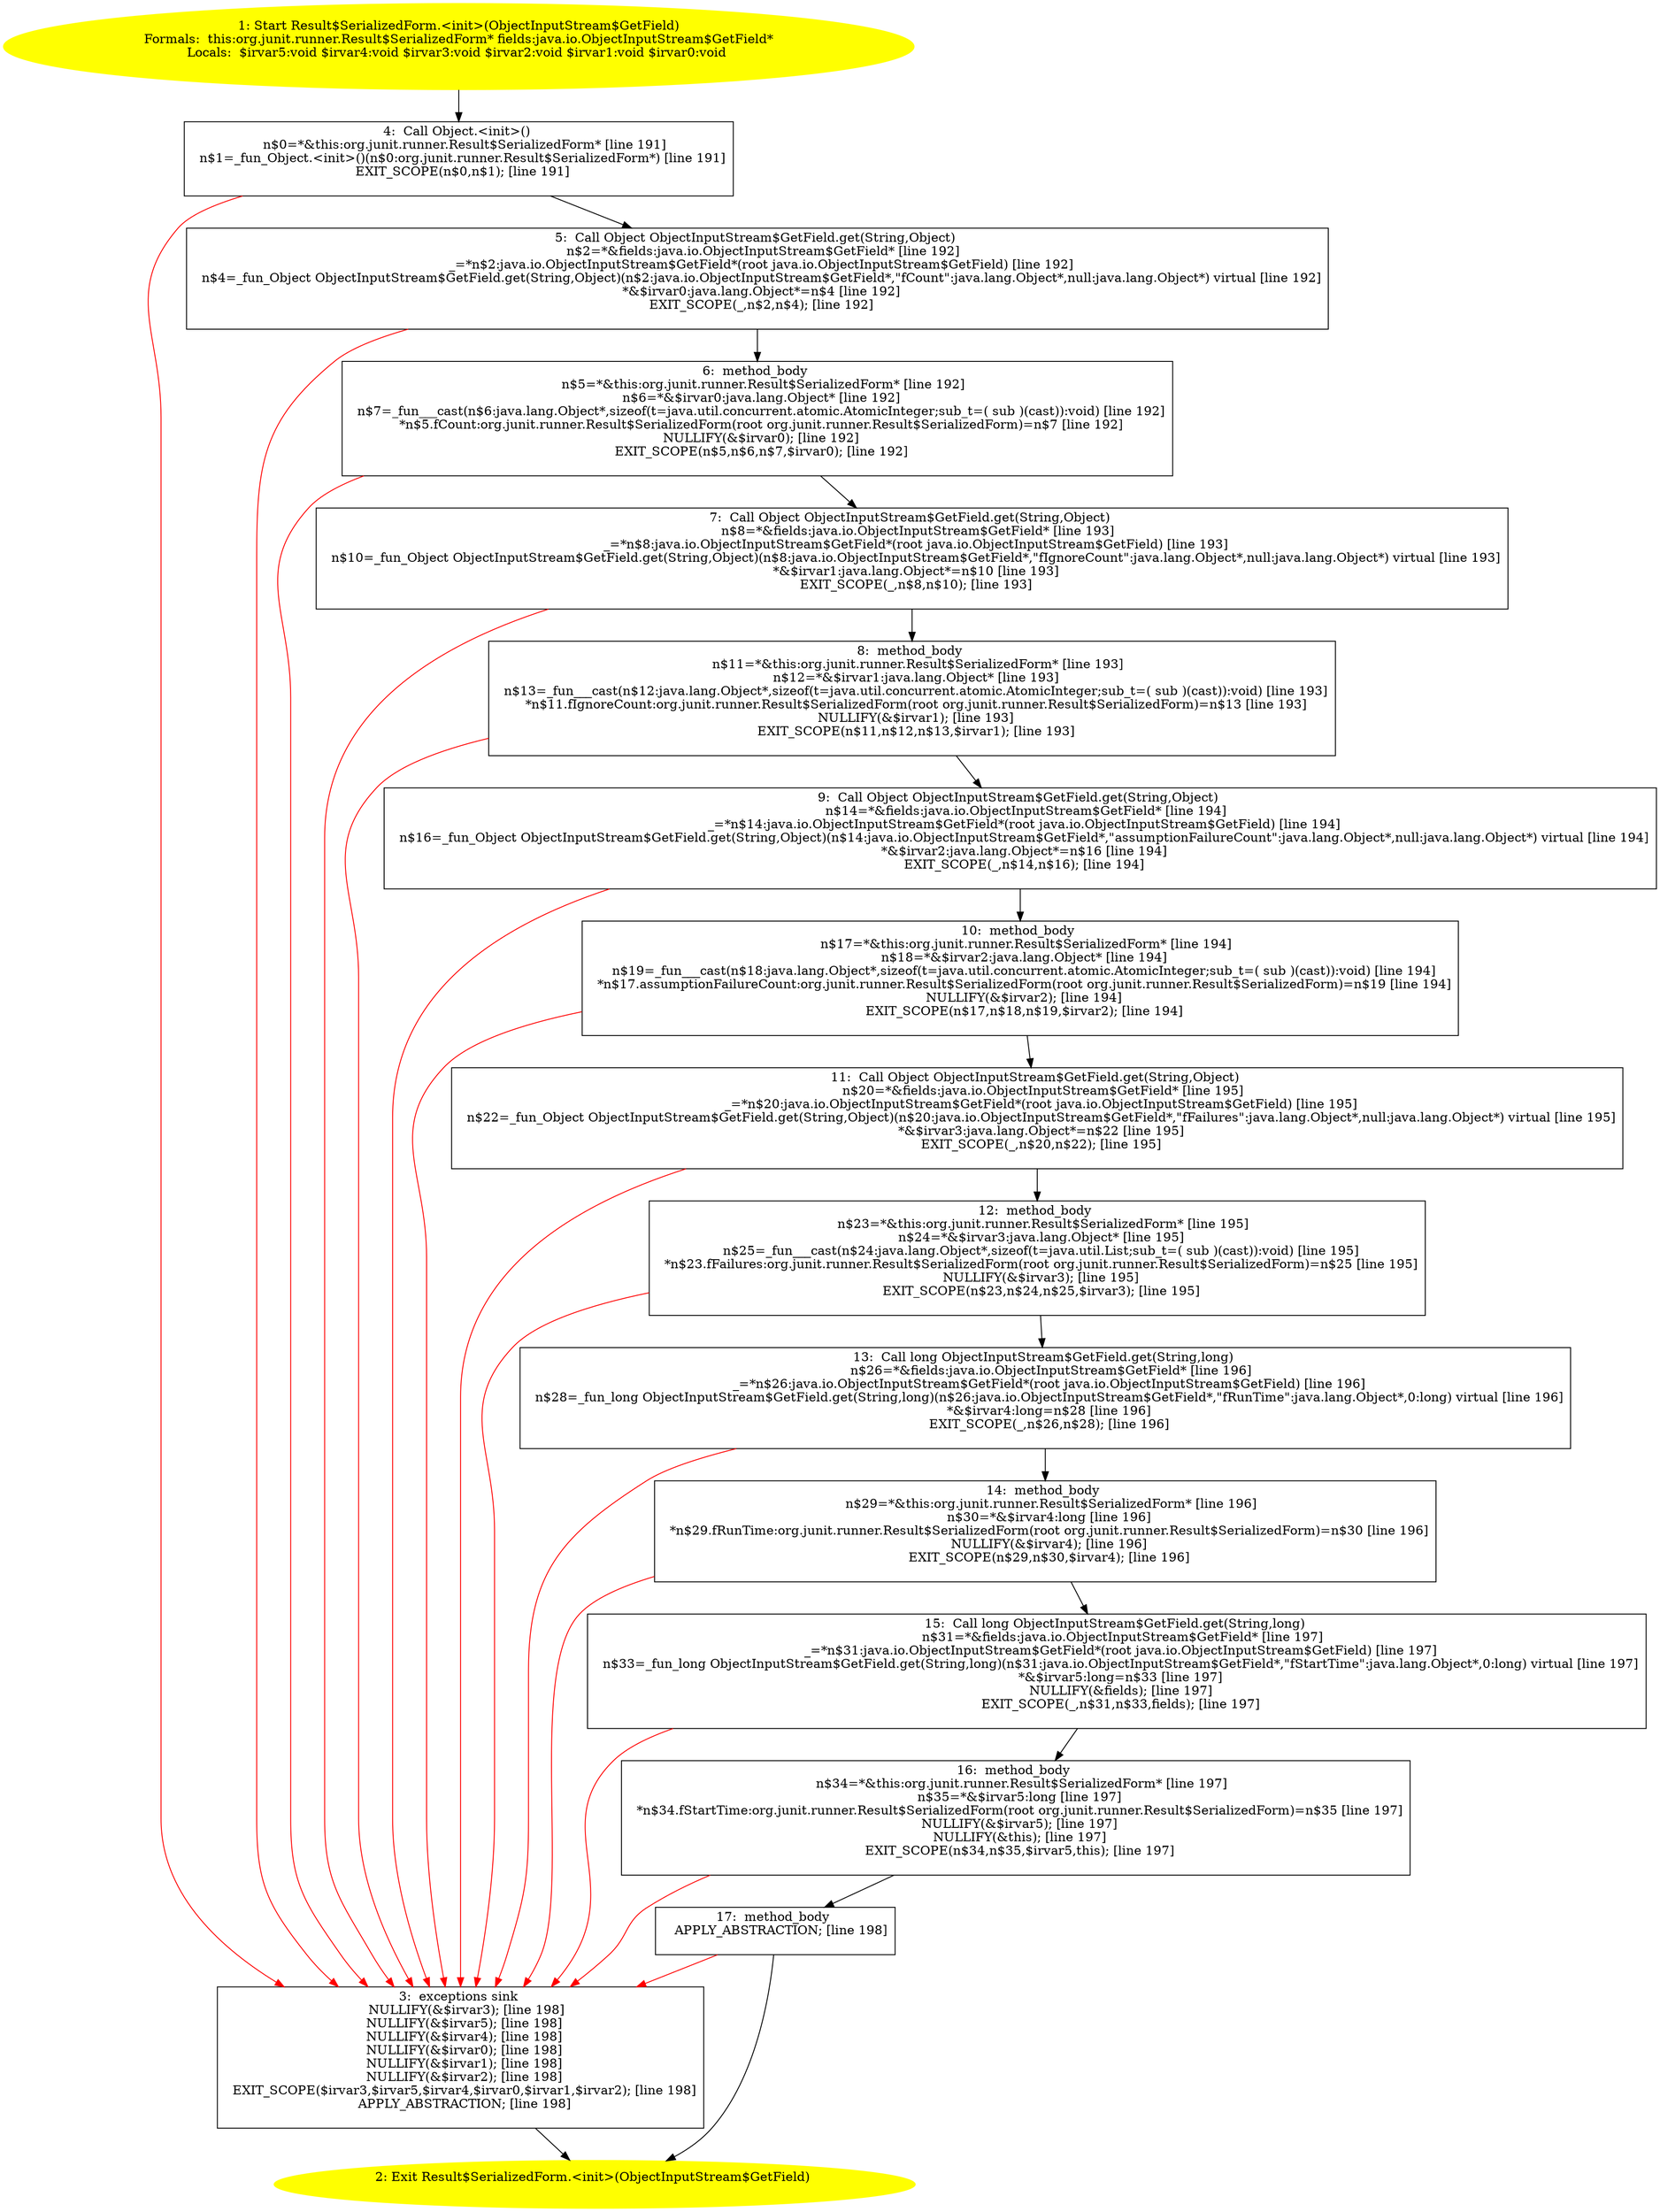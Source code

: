 /* @generated */
digraph cfg {
"org.junit.runner.Result$SerializedForm.<init>(java.io.ObjectInputStream$GetField).c7d33a897b49d05af8ff48fe9dff621a_1" [label="1: Start Result$SerializedForm.<init>(ObjectInputStream$GetField)\nFormals:  this:org.junit.runner.Result$SerializedForm* fields:java.io.ObjectInputStream$GetField*\nLocals:  $irvar5:void $irvar4:void $irvar3:void $irvar2:void $irvar1:void $irvar0:void \n  " color=yellow style=filled]
	

	 "org.junit.runner.Result$SerializedForm.<init>(java.io.ObjectInputStream$GetField).c7d33a897b49d05af8ff48fe9dff621a_1" -> "org.junit.runner.Result$SerializedForm.<init>(java.io.ObjectInputStream$GetField).c7d33a897b49d05af8ff48fe9dff621a_4" ;
"org.junit.runner.Result$SerializedForm.<init>(java.io.ObjectInputStream$GetField).c7d33a897b49d05af8ff48fe9dff621a_2" [label="2: Exit Result$SerializedForm.<init>(ObjectInputStream$GetField) \n  " color=yellow style=filled]
	

"org.junit.runner.Result$SerializedForm.<init>(java.io.ObjectInputStream$GetField).c7d33a897b49d05af8ff48fe9dff621a_3" [label="3:  exceptions sink \n   NULLIFY(&$irvar3); [line 198]\n  NULLIFY(&$irvar5); [line 198]\n  NULLIFY(&$irvar4); [line 198]\n  NULLIFY(&$irvar0); [line 198]\n  NULLIFY(&$irvar1); [line 198]\n  NULLIFY(&$irvar2); [line 198]\n  EXIT_SCOPE($irvar3,$irvar5,$irvar4,$irvar0,$irvar1,$irvar2); [line 198]\n  APPLY_ABSTRACTION; [line 198]\n " shape="box"]
	

	 "org.junit.runner.Result$SerializedForm.<init>(java.io.ObjectInputStream$GetField).c7d33a897b49d05af8ff48fe9dff621a_3" -> "org.junit.runner.Result$SerializedForm.<init>(java.io.ObjectInputStream$GetField).c7d33a897b49d05af8ff48fe9dff621a_2" ;
"org.junit.runner.Result$SerializedForm.<init>(java.io.ObjectInputStream$GetField).c7d33a897b49d05af8ff48fe9dff621a_4" [label="4:  Call Object.<init>() \n   n$0=*&this:org.junit.runner.Result$SerializedForm* [line 191]\n  n$1=_fun_Object.<init>()(n$0:org.junit.runner.Result$SerializedForm*) [line 191]\n  EXIT_SCOPE(n$0,n$1); [line 191]\n " shape="box"]
	

	 "org.junit.runner.Result$SerializedForm.<init>(java.io.ObjectInputStream$GetField).c7d33a897b49d05af8ff48fe9dff621a_4" -> "org.junit.runner.Result$SerializedForm.<init>(java.io.ObjectInputStream$GetField).c7d33a897b49d05af8ff48fe9dff621a_5" ;
	 "org.junit.runner.Result$SerializedForm.<init>(java.io.ObjectInputStream$GetField).c7d33a897b49d05af8ff48fe9dff621a_4" -> "org.junit.runner.Result$SerializedForm.<init>(java.io.ObjectInputStream$GetField).c7d33a897b49d05af8ff48fe9dff621a_3" [color="red" ];
"org.junit.runner.Result$SerializedForm.<init>(java.io.ObjectInputStream$GetField).c7d33a897b49d05af8ff48fe9dff621a_5" [label="5:  Call Object ObjectInputStream$GetField.get(String,Object) \n   n$2=*&fields:java.io.ObjectInputStream$GetField* [line 192]\n  _=*n$2:java.io.ObjectInputStream$GetField*(root java.io.ObjectInputStream$GetField) [line 192]\n  n$4=_fun_Object ObjectInputStream$GetField.get(String,Object)(n$2:java.io.ObjectInputStream$GetField*,\"fCount\":java.lang.Object*,null:java.lang.Object*) virtual [line 192]\n  *&$irvar0:java.lang.Object*=n$4 [line 192]\n  EXIT_SCOPE(_,n$2,n$4); [line 192]\n " shape="box"]
	

	 "org.junit.runner.Result$SerializedForm.<init>(java.io.ObjectInputStream$GetField).c7d33a897b49d05af8ff48fe9dff621a_5" -> "org.junit.runner.Result$SerializedForm.<init>(java.io.ObjectInputStream$GetField).c7d33a897b49d05af8ff48fe9dff621a_6" ;
	 "org.junit.runner.Result$SerializedForm.<init>(java.io.ObjectInputStream$GetField).c7d33a897b49d05af8ff48fe9dff621a_5" -> "org.junit.runner.Result$SerializedForm.<init>(java.io.ObjectInputStream$GetField).c7d33a897b49d05af8ff48fe9dff621a_3" [color="red" ];
"org.junit.runner.Result$SerializedForm.<init>(java.io.ObjectInputStream$GetField).c7d33a897b49d05af8ff48fe9dff621a_6" [label="6:  method_body \n   n$5=*&this:org.junit.runner.Result$SerializedForm* [line 192]\n  n$6=*&$irvar0:java.lang.Object* [line 192]\n  n$7=_fun___cast(n$6:java.lang.Object*,sizeof(t=java.util.concurrent.atomic.AtomicInteger;sub_t=( sub )(cast)):void) [line 192]\n  *n$5.fCount:org.junit.runner.Result$SerializedForm(root org.junit.runner.Result$SerializedForm)=n$7 [line 192]\n  NULLIFY(&$irvar0); [line 192]\n  EXIT_SCOPE(n$5,n$6,n$7,$irvar0); [line 192]\n " shape="box"]
	

	 "org.junit.runner.Result$SerializedForm.<init>(java.io.ObjectInputStream$GetField).c7d33a897b49d05af8ff48fe9dff621a_6" -> "org.junit.runner.Result$SerializedForm.<init>(java.io.ObjectInputStream$GetField).c7d33a897b49d05af8ff48fe9dff621a_7" ;
	 "org.junit.runner.Result$SerializedForm.<init>(java.io.ObjectInputStream$GetField).c7d33a897b49d05af8ff48fe9dff621a_6" -> "org.junit.runner.Result$SerializedForm.<init>(java.io.ObjectInputStream$GetField).c7d33a897b49d05af8ff48fe9dff621a_3" [color="red" ];
"org.junit.runner.Result$SerializedForm.<init>(java.io.ObjectInputStream$GetField).c7d33a897b49d05af8ff48fe9dff621a_7" [label="7:  Call Object ObjectInputStream$GetField.get(String,Object) \n   n$8=*&fields:java.io.ObjectInputStream$GetField* [line 193]\n  _=*n$8:java.io.ObjectInputStream$GetField*(root java.io.ObjectInputStream$GetField) [line 193]\n  n$10=_fun_Object ObjectInputStream$GetField.get(String,Object)(n$8:java.io.ObjectInputStream$GetField*,\"fIgnoreCount\":java.lang.Object*,null:java.lang.Object*) virtual [line 193]\n  *&$irvar1:java.lang.Object*=n$10 [line 193]\n  EXIT_SCOPE(_,n$8,n$10); [line 193]\n " shape="box"]
	

	 "org.junit.runner.Result$SerializedForm.<init>(java.io.ObjectInputStream$GetField).c7d33a897b49d05af8ff48fe9dff621a_7" -> "org.junit.runner.Result$SerializedForm.<init>(java.io.ObjectInputStream$GetField).c7d33a897b49d05af8ff48fe9dff621a_8" ;
	 "org.junit.runner.Result$SerializedForm.<init>(java.io.ObjectInputStream$GetField).c7d33a897b49d05af8ff48fe9dff621a_7" -> "org.junit.runner.Result$SerializedForm.<init>(java.io.ObjectInputStream$GetField).c7d33a897b49d05af8ff48fe9dff621a_3" [color="red" ];
"org.junit.runner.Result$SerializedForm.<init>(java.io.ObjectInputStream$GetField).c7d33a897b49d05af8ff48fe9dff621a_8" [label="8:  method_body \n   n$11=*&this:org.junit.runner.Result$SerializedForm* [line 193]\n  n$12=*&$irvar1:java.lang.Object* [line 193]\n  n$13=_fun___cast(n$12:java.lang.Object*,sizeof(t=java.util.concurrent.atomic.AtomicInteger;sub_t=( sub )(cast)):void) [line 193]\n  *n$11.fIgnoreCount:org.junit.runner.Result$SerializedForm(root org.junit.runner.Result$SerializedForm)=n$13 [line 193]\n  NULLIFY(&$irvar1); [line 193]\n  EXIT_SCOPE(n$11,n$12,n$13,$irvar1); [line 193]\n " shape="box"]
	

	 "org.junit.runner.Result$SerializedForm.<init>(java.io.ObjectInputStream$GetField).c7d33a897b49d05af8ff48fe9dff621a_8" -> "org.junit.runner.Result$SerializedForm.<init>(java.io.ObjectInputStream$GetField).c7d33a897b49d05af8ff48fe9dff621a_9" ;
	 "org.junit.runner.Result$SerializedForm.<init>(java.io.ObjectInputStream$GetField).c7d33a897b49d05af8ff48fe9dff621a_8" -> "org.junit.runner.Result$SerializedForm.<init>(java.io.ObjectInputStream$GetField).c7d33a897b49d05af8ff48fe9dff621a_3" [color="red" ];
"org.junit.runner.Result$SerializedForm.<init>(java.io.ObjectInputStream$GetField).c7d33a897b49d05af8ff48fe9dff621a_9" [label="9:  Call Object ObjectInputStream$GetField.get(String,Object) \n   n$14=*&fields:java.io.ObjectInputStream$GetField* [line 194]\n  _=*n$14:java.io.ObjectInputStream$GetField*(root java.io.ObjectInputStream$GetField) [line 194]\n  n$16=_fun_Object ObjectInputStream$GetField.get(String,Object)(n$14:java.io.ObjectInputStream$GetField*,\"assumptionFailureCount\":java.lang.Object*,null:java.lang.Object*) virtual [line 194]\n  *&$irvar2:java.lang.Object*=n$16 [line 194]\n  EXIT_SCOPE(_,n$14,n$16); [line 194]\n " shape="box"]
	

	 "org.junit.runner.Result$SerializedForm.<init>(java.io.ObjectInputStream$GetField).c7d33a897b49d05af8ff48fe9dff621a_9" -> "org.junit.runner.Result$SerializedForm.<init>(java.io.ObjectInputStream$GetField).c7d33a897b49d05af8ff48fe9dff621a_10" ;
	 "org.junit.runner.Result$SerializedForm.<init>(java.io.ObjectInputStream$GetField).c7d33a897b49d05af8ff48fe9dff621a_9" -> "org.junit.runner.Result$SerializedForm.<init>(java.io.ObjectInputStream$GetField).c7d33a897b49d05af8ff48fe9dff621a_3" [color="red" ];
"org.junit.runner.Result$SerializedForm.<init>(java.io.ObjectInputStream$GetField).c7d33a897b49d05af8ff48fe9dff621a_10" [label="10:  method_body \n   n$17=*&this:org.junit.runner.Result$SerializedForm* [line 194]\n  n$18=*&$irvar2:java.lang.Object* [line 194]\n  n$19=_fun___cast(n$18:java.lang.Object*,sizeof(t=java.util.concurrent.atomic.AtomicInteger;sub_t=( sub )(cast)):void) [line 194]\n  *n$17.assumptionFailureCount:org.junit.runner.Result$SerializedForm(root org.junit.runner.Result$SerializedForm)=n$19 [line 194]\n  NULLIFY(&$irvar2); [line 194]\n  EXIT_SCOPE(n$17,n$18,n$19,$irvar2); [line 194]\n " shape="box"]
	

	 "org.junit.runner.Result$SerializedForm.<init>(java.io.ObjectInputStream$GetField).c7d33a897b49d05af8ff48fe9dff621a_10" -> "org.junit.runner.Result$SerializedForm.<init>(java.io.ObjectInputStream$GetField).c7d33a897b49d05af8ff48fe9dff621a_11" ;
	 "org.junit.runner.Result$SerializedForm.<init>(java.io.ObjectInputStream$GetField).c7d33a897b49d05af8ff48fe9dff621a_10" -> "org.junit.runner.Result$SerializedForm.<init>(java.io.ObjectInputStream$GetField).c7d33a897b49d05af8ff48fe9dff621a_3" [color="red" ];
"org.junit.runner.Result$SerializedForm.<init>(java.io.ObjectInputStream$GetField).c7d33a897b49d05af8ff48fe9dff621a_11" [label="11:  Call Object ObjectInputStream$GetField.get(String,Object) \n   n$20=*&fields:java.io.ObjectInputStream$GetField* [line 195]\n  _=*n$20:java.io.ObjectInputStream$GetField*(root java.io.ObjectInputStream$GetField) [line 195]\n  n$22=_fun_Object ObjectInputStream$GetField.get(String,Object)(n$20:java.io.ObjectInputStream$GetField*,\"fFailures\":java.lang.Object*,null:java.lang.Object*) virtual [line 195]\n  *&$irvar3:java.lang.Object*=n$22 [line 195]\n  EXIT_SCOPE(_,n$20,n$22); [line 195]\n " shape="box"]
	

	 "org.junit.runner.Result$SerializedForm.<init>(java.io.ObjectInputStream$GetField).c7d33a897b49d05af8ff48fe9dff621a_11" -> "org.junit.runner.Result$SerializedForm.<init>(java.io.ObjectInputStream$GetField).c7d33a897b49d05af8ff48fe9dff621a_12" ;
	 "org.junit.runner.Result$SerializedForm.<init>(java.io.ObjectInputStream$GetField).c7d33a897b49d05af8ff48fe9dff621a_11" -> "org.junit.runner.Result$SerializedForm.<init>(java.io.ObjectInputStream$GetField).c7d33a897b49d05af8ff48fe9dff621a_3" [color="red" ];
"org.junit.runner.Result$SerializedForm.<init>(java.io.ObjectInputStream$GetField).c7d33a897b49d05af8ff48fe9dff621a_12" [label="12:  method_body \n   n$23=*&this:org.junit.runner.Result$SerializedForm* [line 195]\n  n$24=*&$irvar3:java.lang.Object* [line 195]\n  n$25=_fun___cast(n$24:java.lang.Object*,sizeof(t=java.util.List;sub_t=( sub )(cast)):void) [line 195]\n  *n$23.fFailures:org.junit.runner.Result$SerializedForm(root org.junit.runner.Result$SerializedForm)=n$25 [line 195]\n  NULLIFY(&$irvar3); [line 195]\n  EXIT_SCOPE(n$23,n$24,n$25,$irvar3); [line 195]\n " shape="box"]
	

	 "org.junit.runner.Result$SerializedForm.<init>(java.io.ObjectInputStream$GetField).c7d33a897b49d05af8ff48fe9dff621a_12" -> "org.junit.runner.Result$SerializedForm.<init>(java.io.ObjectInputStream$GetField).c7d33a897b49d05af8ff48fe9dff621a_13" ;
	 "org.junit.runner.Result$SerializedForm.<init>(java.io.ObjectInputStream$GetField).c7d33a897b49d05af8ff48fe9dff621a_12" -> "org.junit.runner.Result$SerializedForm.<init>(java.io.ObjectInputStream$GetField).c7d33a897b49d05af8ff48fe9dff621a_3" [color="red" ];
"org.junit.runner.Result$SerializedForm.<init>(java.io.ObjectInputStream$GetField).c7d33a897b49d05af8ff48fe9dff621a_13" [label="13:  Call long ObjectInputStream$GetField.get(String,long) \n   n$26=*&fields:java.io.ObjectInputStream$GetField* [line 196]\n  _=*n$26:java.io.ObjectInputStream$GetField*(root java.io.ObjectInputStream$GetField) [line 196]\n  n$28=_fun_long ObjectInputStream$GetField.get(String,long)(n$26:java.io.ObjectInputStream$GetField*,\"fRunTime\":java.lang.Object*,0:long) virtual [line 196]\n  *&$irvar4:long=n$28 [line 196]\n  EXIT_SCOPE(_,n$26,n$28); [line 196]\n " shape="box"]
	

	 "org.junit.runner.Result$SerializedForm.<init>(java.io.ObjectInputStream$GetField).c7d33a897b49d05af8ff48fe9dff621a_13" -> "org.junit.runner.Result$SerializedForm.<init>(java.io.ObjectInputStream$GetField).c7d33a897b49d05af8ff48fe9dff621a_14" ;
	 "org.junit.runner.Result$SerializedForm.<init>(java.io.ObjectInputStream$GetField).c7d33a897b49d05af8ff48fe9dff621a_13" -> "org.junit.runner.Result$SerializedForm.<init>(java.io.ObjectInputStream$GetField).c7d33a897b49d05af8ff48fe9dff621a_3" [color="red" ];
"org.junit.runner.Result$SerializedForm.<init>(java.io.ObjectInputStream$GetField).c7d33a897b49d05af8ff48fe9dff621a_14" [label="14:  method_body \n   n$29=*&this:org.junit.runner.Result$SerializedForm* [line 196]\n  n$30=*&$irvar4:long [line 196]\n  *n$29.fRunTime:org.junit.runner.Result$SerializedForm(root org.junit.runner.Result$SerializedForm)=n$30 [line 196]\n  NULLIFY(&$irvar4); [line 196]\n  EXIT_SCOPE(n$29,n$30,$irvar4); [line 196]\n " shape="box"]
	

	 "org.junit.runner.Result$SerializedForm.<init>(java.io.ObjectInputStream$GetField).c7d33a897b49d05af8ff48fe9dff621a_14" -> "org.junit.runner.Result$SerializedForm.<init>(java.io.ObjectInputStream$GetField).c7d33a897b49d05af8ff48fe9dff621a_15" ;
	 "org.junit.runner.Result$SerializedForm.<init>(java.io.ObjectInputStream$GetField).c7d33a897b49d05af8ff48fe9dff621a_14" -> "org.junit.runner.Result$SerializedForm.<init>(java.io.ObjectInputStream$GetField).c7d33a897b49d05af8ff48fe9dff621a_3" [color="red" ];
"org.junit.runner.Result$SerializedForm.<init>(java.io.ObjectInputStream$GetField).c7d33a897b49d05af8ff48fe9dff621a_15" [label="15:  Call long ObjectInputStream$GetField.get(String,long) \n   n$31=*&fields:java.io.ObjectInputStream$GetField* [line 197]\n  _=*n$31:java.io.ObjectInputStream$GetField*(root java.io.ObjectInputStream$GetField) [line 197]\n  n$33=_fun_long ObjectInputStream$GetField.get(String,long)(n$31:java.io.ObjectInputStream$GetField*,\"fStartTime\":java.lang.Object*,0:long) virtual [line 197]\n  *&$irvar5:long=n$33 [line 197]\n  NULLIFY(&fields); [line 197]\n  EXIT_SCOPE(_,n$31,n$33,fields); [line 197]\n " shape="box"]
	

	 "org.junit.runner.Result$SerializedForm.<init>(java.io.ObjectInputStream$GetField).c7d33a897b49d05af8ff48fe9dff621a_15" -> "org.junit.runner.Result$SerializedForm.<init>(java.io.ObjectInputStream$GetField).c7d33a897b49d05af8ff48fe9dff621a_16" ;
	 "org.junit.runner.Result$SerializedForm.<init>(java.io.ObjectInputStream$GetField).c7d33a897b49d05af8ff48fe9dff621a_15" -> "org.junit.runner.Result$SerializedForm.<init>(java.io.ObjectInputStream$GetField).c7d33a897b49d05af8ff48fe9dff621a_3" [color="red" ];
"org.junit.runner.Result$SerializedForm.<init>(java.io.ObjectInputStream$GetField).c7d33a897b49d05af8ff48fe9dff621a_16" [label="16:  method_body \n   n$34=*&this:org.junit.runner.Result$SerializedForm* [line 197]\n  n$35=*&$irvar5:long [line 197]\n  *n$34.fStartTime:org.junit.runner.Result$SerializedForm(root org.junit.runner.Result$SerializedForm)=n$35 [line 197]\n  NULLIFY(&$irvar5); [line 197]\n  NULLIFY(&this); [line 197]\n  EXIT_SCOPE(n$34,n$35,$irvar5,this); [line 197]\n " shape="box"]
	

	 "org.junit.runner.Result$SerializedForm.<init>(java.io.ObjectInputStream$GetField).c7d33a897b49d05af8ff48fe9dff621a_16" -> "org.junit.runner.Result$SerializedForm.<init>(java.io.ObjectInputStream$GetField).c7d33a897b49d05af8ff48fe9dff621a_17" ;
	 "org.junit.runner.Result$SerializedForm.<init>(java.io.ObjectInputStream$GetField).c7d33a897b49d05af8ff48fe9dff621a_16" -> "org.junit.runner.Result$SerializedForm.<init>(java.io.ObjectInputStream$GetField).c7d33a897b49d05af8ff48fe9dff621a_3" [color="red" ];
"org.junit.runner.Result$SerializedForm.<init>(java.io.ObjectInputStream$GetField).c7d33a897b49d05af8ff48fe9dff621a_17" [label="17:  method_body \n   APPLY_ABSTRACTION; [line 198]\n " shape="box"]
	

	 "org.junit.runner.Result$SerializedForm.<init>(java.io.ObjectInputStream$GetField).c7d33a897b49d05af8ff48fe9dff621a_17" -> "org.junit.runner.Result$SerializedForm.<init>(java.io.ObjectInputStream$GetField).c7d33a897b49d05af8ff48fe9dff621a_2" ;
	 "org.junit.runner.Result$SerializedForm.<init>(java.io.ObjectInputStream$GetField).c7d33a897b49d05af8ff48fe9dff621a_17" -> "org.junit.runner.Result$SerializedForm.<init>(java.io.ObjectInputStream$GetField).c7d33a897b49d05af8ff48fe9dff621a_3" [color="red" ];
}
